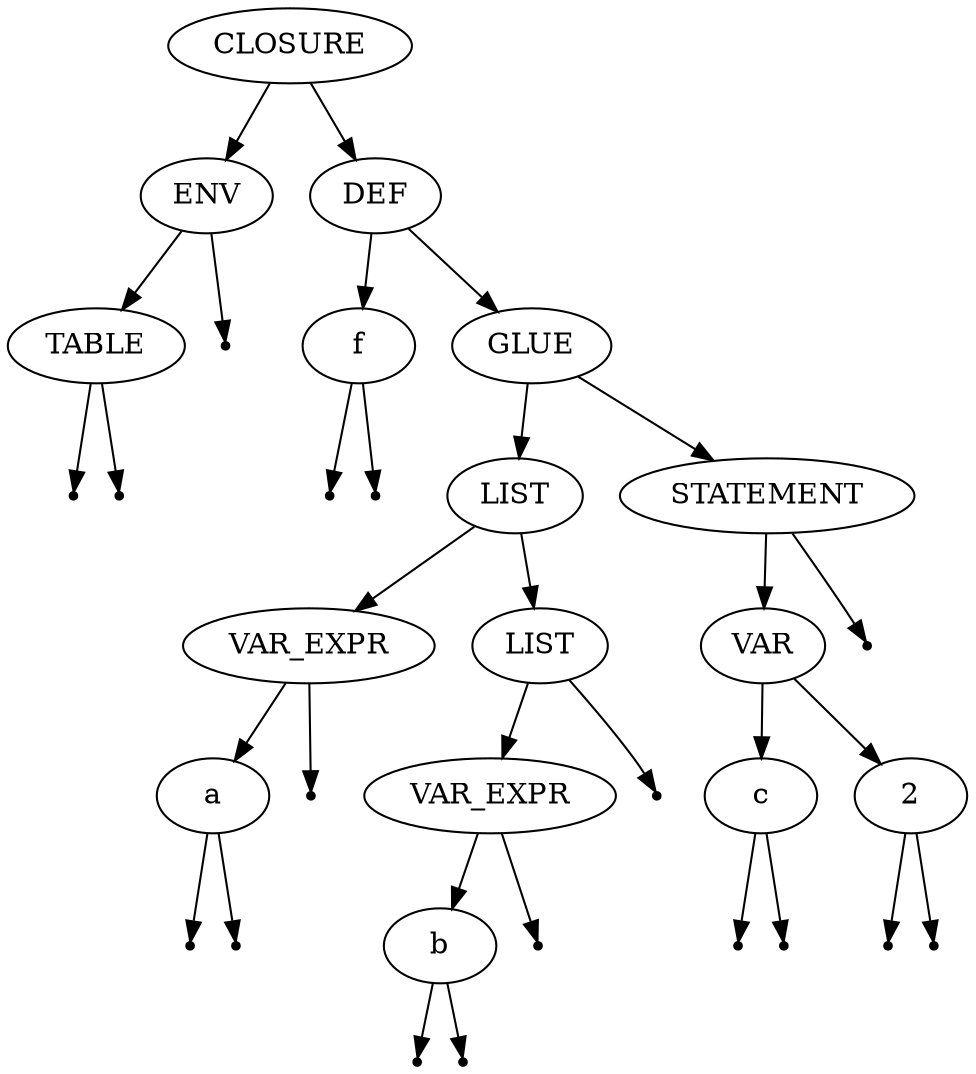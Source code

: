 digraph {
graph [ordering="out"];
Node0 [label=CLOSURE];
Node1 [label=ENV];
Node0 -> Node1;
Node2 [label=DEF];
Node0 -> Node2;
Node3 [label=TABLE];
Node1 -> Node3;
Null0 [shape=point];
Node1 -> Null0;
Node4 [label="f"];
Node2 -> Node4;
Node5 [label=GLUE];
Node2 -> Node5;
Null1 [shape=point];
Node3 -> Null1;
Null2 [shape=point];
Node3 -> Null2;
Null3 [shape=point];
Node4 -> Null3;
Null4 [shape=point];
Node4 -> Null4;
Node6 [label=LIST];
Node5 -> Node6;
Node7 [label=STATEMENT];
Node5 -> Node7;
Node8 [label=VAR_EXPR];
Node6 -> Node8;
Node9 [label=LIST];
Node6 -> Node9;
Node10 [label=VAR];
Node7 -> Node10;
Null5 [shape=point];
Node7 -> Null5;
Node11 [label="a"];
Node8 -> Node11;
Null6 [shape=point];
Node8 -> Null6;
Node12 [label=VAR_EXPR];
Node9 -> Node12;
Null7 [shape=point];
Node9 -> Null7;
Node13 [label="c"];
Node10 -> Node13;
Node14 [label=2];
Node10 -> Node14;
Null8 [shape=point];
Node11 -> Null8;
Null9 [shape=point];
Node11 -> Null9;
Node15 [label="b"];
Node12 -> Node15;
Null10 [shape=point];
Node12 -> Null10;
Null11 [shape=point];
Node13 -> Null11;
Null12 [shape=point];
Node13 -> Null12;
Null13 [shape=point];
Node14 -> Null13;
Null14 [shape=point];
Node14 -> Null14;
Null15 [shape=point];
Node15 -> Null15;
Null16 [shape=point];
Node15 -> Null16;
}